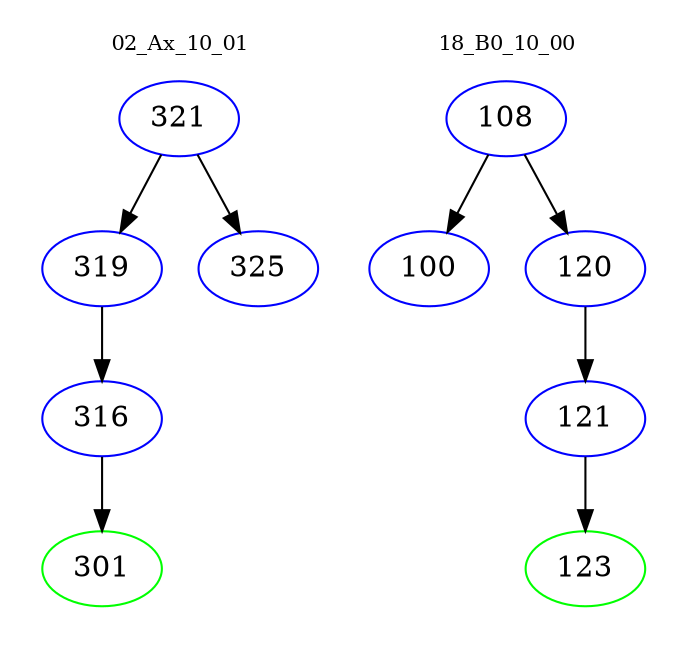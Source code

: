 digraph{
subgraph cluster_0 {
color = white
label = "02_Ax_10_01";
fontsize=10;
T0_321 [label="321", color="blue"]
T0_321 -> T0_319 [color="black"]
T0_319 [label="319", color="blue"]
T0_319 -> T0_316 [color="black"]
T0_316 [label="316", color="blue"]
T0_316 -> T0_301 [color="black"]
T0_301 [label="301", color="green"]
T0_321 -> T0_325 [color="black"]
T0_325 [label="325", color="blue"]
}
subgraph cluster_1 {
color = white
label = "18_B0_10_00";
fontsize=10;
T1_108 [label="108", color="blue"]
T1_108 -> T1_100 [color="black"]
T1_100 [label="100", color="blue"]
T1_108 -> T1_120 [color="black"]
T1_120 [label="120", color="blue"]
T1_120 -> T1_121 [color="black"]
T1_121 [label="121", color="blue"]
T1_121 -> T1_123 [color="black"]
T1_123 [label="123", color="green"]
}
}
